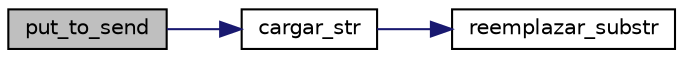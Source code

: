 digraph "put_to_send"
{
  edge [fontname="Helvetica",fontsize="10",labelfontname="Helvetica",labelfontsize="10"];
  node [fontname="Helvetica",fontsize="10",shape=record];
  rankdir="LR";
  Node1 [label="put_to_send",height=0.2,width=0.4,color="black", fillcolor="grey75", style="filled", fontcolor="black"];
  Node1 -> Node2 [color="midnightblue",fontsize="10",style="solid",fontname="Helvetica"];
  Node2 [label="cargar_str",height=0.2,width=0.4,color="black", fillcolor="white", style="filled",URL="$d9/dae/sensorlib_8h.html#afd875fc67e478d86027f8dfedb225c7c"];
  Node2 -> Node3 [color="midnightblue",fontsize="10",style="solid",fontname="Helvetica"];
  Node3 [label="reemplazar_substr",height=0.2,width=0.4,color="black", fillcolor="white", style="filled",URL="$d9/dae/sensorlib_8h.html#af376e02bd41a3d98dc861cfebfc04c31"];
}
